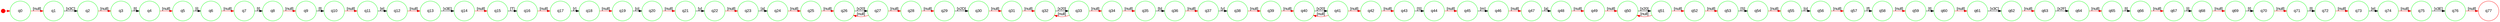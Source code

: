 digraph "nfa path" {
graph [ranksep=.2,rankdir=LR];
node [shape=circle,fontname=Arial,fontsize=14];
node [width=1,fixedsize=true];
edge [fontname=Arial,fontsize=14];
-1 [width=0.2,shape=point color=red];
-1 -> 0 [ color=red];
0 [label=q0 color=green];
1 [label=q1 color=green];
2 [label=q2 color=green];
3 [label=q3 color=green];
4 [label=q4 color=green];
5 [label=q5 color=green];
6 [label=q6 color=green];
7 [label=q7 color=green];
8 [label=q8 color=green];
9 [label=q9 color=green];
10 [label=q10 color=green];
11 [label=q11 color=green];
12 [label=q12 color=green];
13 [label=q13 color=green];
14 [label=q14 color=green];
15 [label=q15 color=green];
16 [label=q16 color=green];
17 [label=q17 color=green];
18 [label=q18 color=green];
19 [label=q19 color=green];
20 [label=q20 color=green];
21 [label=q21 color=green];
22 [label=q22 color=green];
23 [label=q23 color=green];
24 [label=q24 color=green];
25 [label=q25 color=green];
26 [label=q26 color=green];
27 [label=q27 color=green];
28 [label=q28 color=green];
29 [label=q29 color=green];
30 [label=q30 color=green];
31 [label=q31 color=green];
32 [label=q32 color=green];
33 [label=q33 color=green];
34 [label=q34 color=green];
35 [label=q35 color=green];
36 [label=q36 color=green];
37 [label=q37 color=green];
38 [label=q38 color=green];
39 [label=q39 color=green];
40 [label=q40 color=green];
41 [label=q41 color=green];
42 [label=q42 color=green];
43 [label=q43 color=green];
44 [label=q44 color=green];
45 [label=q45 color=green];
46 [label=q46 color=green];
47 [label=q47 color=green];
48 [label=q48 color=green];
49 [label=q49 color=green];
50 [label=q50 color=green];
51 [label=q51 color=green];
52 [label=q52 color=green];
53 [label=q53 color=green];
54 [label=q54 color=green];
55 [label=q55 color=green];
56 [label=q56 color=green];
57 [label=q57 color=green];
58 [label=q58 color=green];
59 [label=q59 color=green];
60 [label=q60 color=green];
61 [label=q61 color=green];
62 [label=q62 color=green];
63 [label=q63 color=green];
64 [label=q64 color=green];
65 [label=q65 color=green];
66 [label=q66 color=green];
67 [label=q67 color=green];
68 [label=q68 color=green];
69 [label=q69 color=green];
70 [label=q70 color=green];
71 [label=q71 color=green];
72 [label=q72 color=green];
73 [label=q73 color=green];
74 [label=q74 color=green];
75 [label=q75 color=green];
76 [label=q76 color=green];
77 [label=q77 color=red];
0 -> 1  [label="[null]" color=red];
1 -> 2  [label="[\x3C]" color=black];
2 -> 3  [label="[null]" color=red];
3 -> 4  [label="[t]" color=black];
4 -> 5  [label="[null]" color=red];
5 -> 6  [label="[i]" color=black];
6 -> 7  [label="[null]" color=red];
7 -> 8  [label="[t]" color=black];
8 -> 9  [label="[null]" color=red];
9 -> 10  [label="[l]" color=black];
10 -> 11  [label="[null]" color=red];
11 -> 12  [label="[e]" color=black];
12 -> 13  [label="[null]" color=red];
13 -> 14  [label="[\x3E]" color=black];
14 -> 15  [label="[null]" color=red];
15 -> 16  [label="[T]" color=black];
16 -> 17  [label="[null]" color=red];
17 -> 18  [label="[r]" color=black];
18 -> 19  [label="[null]" color=red];
19 -> 20  [label="[o]" color=black];
20 -> 21  [label="[null]" color=red];
21 -> 22  [label="[y]" color=black];
22 -> 23  [label="[null]" color=red];
23 -> 24  [label="[a]" color=black];
24 -> 25  [label="[null]" color=red];
25 -> 26  [label="[null]" color=red];
26 -> 27  [label="[\x20]" color=black];
27 -> 26  [label="[null]" color=red];
27 -> 28  [label="[null]" color=red];
28 -> 29  [label="[null]" color=red];
29 -> 30  [label="[\x2D]" color=black];
30 -> 31  [label="[null]" color=red];
31 -> 32  [label="[null]" color=red];
32 -> 33  [label="[\x20]" color=black];
33 -> 32  [label="[null]" color=red];
33 -> 34  [label="[null]" color=red];
34 -> 35  [label="[null]" color=red];
35 -> 36  [label="[b]" color=black];
36 -> 37  [label="[null]" color=red];
37 -> 38  [label="[y]" color=black];
38 -> 39  [label="[null]" color=red];
39 -> 40  [label="[null]" color=red];
40 -> 41  [label="[\x20]" color=black];
41 -> 40  [label="[null]" color=red];
41 -> 42  [label="[null]" color=red];
42 -> 43  [label="[null]" color=red];
43 -> 44  [label="[S]" color=black];
44 -> 45  [label="[null]" color=red];
45 -> 46  [label="[m]" color=black];
46 -> 47  [label="[null]" color=red];
47 -> 48  [label="[a]" color=black];
48 -> 49  [label="[null]" color=red];
49 -> 50  [label="[null]" color=red];
50 -> 51  [label="[\x20]" color=black];
51 -> 50  [label="[null]" color=red];
51 -> 52  [label="[null]" color=red];
52 -> 53  [label="[null]" color=red];
53 -> 54  [label="[S]" color=black];
54 -> 55  [label="[null]" color=red];
55 -> 56  [label="[o]" color=black];
56 -> 57  [label="[null]" color=red];
57 -> 58  [label="[f]" color=black];
58 -> 59  [label="[null]" color=red];
59 -> 60  [label="[t]" color=black];
60 -> 61  [label="[null]" color=red];
61 -> 62  [label="[\x3C]" color=black];
62 -> 63  [label="[null]" color=red];
63 -> 64  [label="[\x2F]" color=black];
64 -> 65  [label="[null]" color=red];
65 -> 66  [label="[t]" color=black];
66 -> 67  [label="[null]" color=red];
67 -> 68  [label="[i]" color=black];
68 -> 69  [label="[null]" color=red];
69 -> 70  [label="[t]" color=black];
70 -> 71  [label="[null]" color=red];
71 -> 72  [label="[l]" color=black];
72 -> 73  [label="[null]" color=red];
73 -> 74  [label="[e]" color=black];
74 -> 75  [label="[null]" color=red];
75 -> 76  [label="[\x3E]" color=black];
76 -> 77  [label="[null]" color=red];
}
